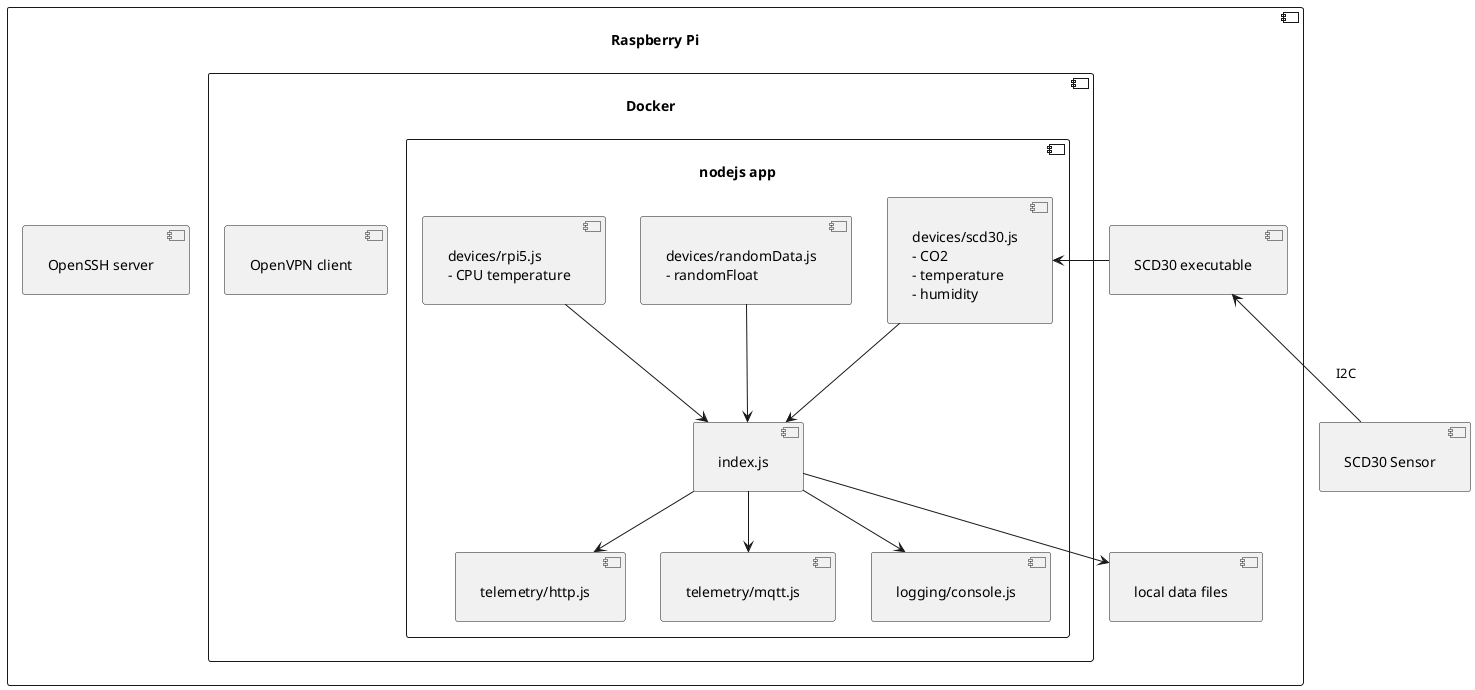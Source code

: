 @startuml "raspberry-pi"

skinparam padding 10

component "Raspberry Pi" {
  component "Docker" {
    component "nodejs app" {
      component randomData.js [
        devices/randomData.js
        - randomFloat
      ]

      component rpi5.js [
        devices/rpi5.js
        - CPU temperature
      ]

      component scd30.js [
        devices/scd30.js
        - CO2
        - temperature
        - humidity
      ]

      component http [
        telemetry/http.js
      ]

      component mqtt [
        telemetry/mqtt.js
      ]

      component console [
        logging/console.js
      ]

      component index.js
    }
    component "OpenVPN client"
  }

  component "SCD30 executable"
  
  component datafiles [
    local data files
  ]
  
  component "OpenSSH server"
}

component "SCD30 Sensor"

' connections

[scd30.js] --> [index.js]
[randomData.js] --> [index.js]
[rpi5.js] --> [index.js]

[index.js] --> mqtt
[index.js] --> http
[index.js] --> datafiles
[index.js] --> [console]

[SCD30 executable] <-- [SCD30 Sensor] : I2C
[scd30.js] <- [SCD30 executable]

@enduml
